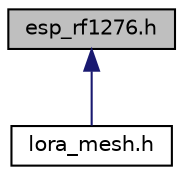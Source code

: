 digraph "esp_rf1276.h"
{
 // LATEX_PDF_SIZE
  edge [fontname="Helvetica",fontsize="10",labelfontname="Helvetica",labelfontsize="10"];
  node [fontname="Helvetica",fontsize="10",shape=record];
  Node1 [label="esp_rf1276.h",height=0.2,width=0.4,color="black", fillcolor="grey75", style="filled", fontcolor="black",tooltip="File with function of LoRa functionalities."];
  Node1 -> Node2 [dir="back",color="midnightblue",fontsize="10",style="solid",fontname="Helvetica"];
  Node2 [label="lora_mesh.h",height=0.2,width=0.4,color="black", fillcolor="white", style="filled",URL="$lora__mesh_8h.html",tooltip="File for function that handle specific applications functions to LoRa."];
}
